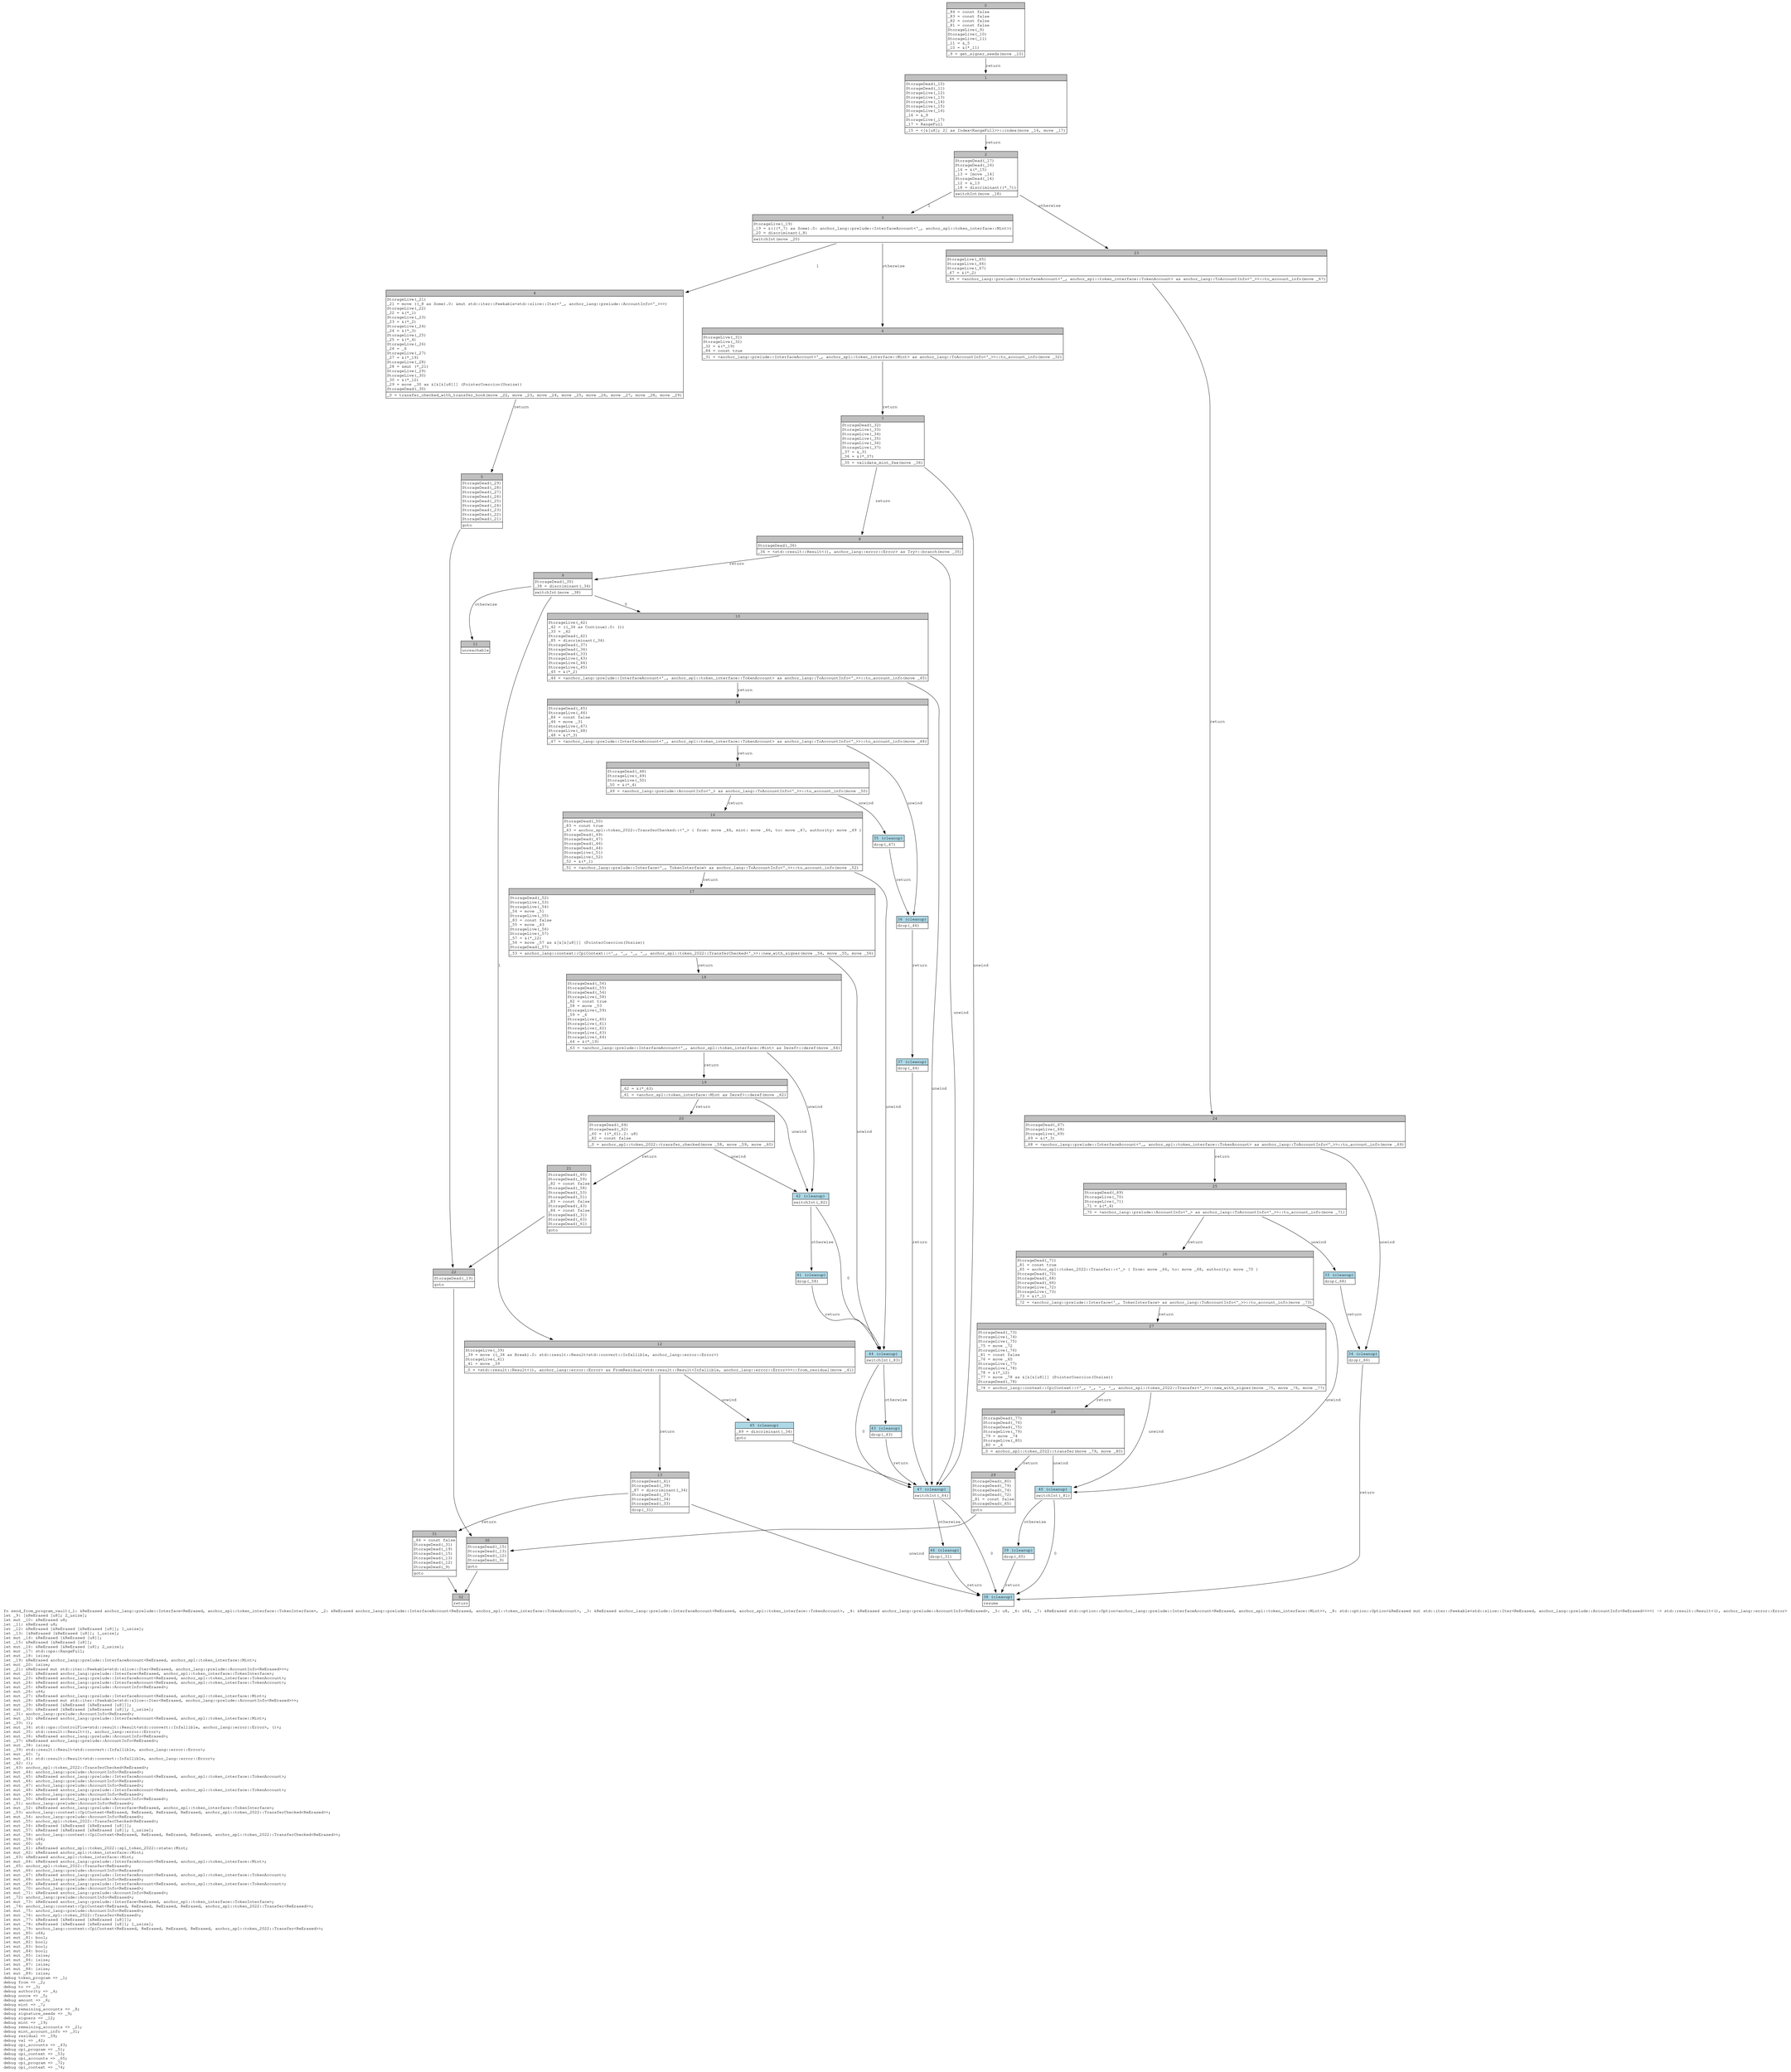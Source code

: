 digraph Mir_0_850 {
    graph [fontname="Courier, monospace"];
    node [fontname="Courier, monospace"];
    edge [fontname="Courier, monospace"];
    label=<fn send_from_program_vault(_1: &amp;ReErased anchor_lang::prelude::Interface&lt;ReErased, anchor_spl::token_interface::TokenInterface&gt;, _2: &amp;ReErased anchor_lang::prelude::InterfaceAccount&lt;ReErased, anchor_spl::token_interface::TokenAccount&gt;, _3: &amp;ReErased anchor_lang::prelude::InterfaceAccount&lt;ReErased, anchor_spl::token_interface::TokenAccount&gt;, _4: &amp;ReErased anchor_lang::prelude::AccountInfo&lt;ReErased&gt;, _5: u8, _6: u64, _7: &amp;ReErased std::option::Option&lt;anchor_lang::prelude::InterfaceAccount&lt;ReErased, anchor_spl::token_interface::Mint&gt;&gt;, _8: std::option::Option&lt;&amp;ReErased mut std::iter::Peekable&lt;std::slice::Iter&lt;ReErased, anchor_lang::prelude::AccountInfo&lt;ReErased&gt;&gt;&gt;&gt;) -&gt; std::result::Result&lt;(), anchor_lang::error::Error&gt;<br align="left"/>let _9: [&amp;ReErased [u8]; 2_usize];<br align="left"/>let mut _10: &amp;ReErased u8;<br align="left"/>let _11: &amp;ReErased u8;<br align="left"/>let _12: &amp;ReErased [&amp;ReErased [&amp;ReErased [u8]]; 1_usize];<br align="left"/>let _13: [&amp;ReErased [&amp;ReErased [u8]]; 1_usize];<br align="left"/>let mut _14: &amp;ReErased [&amp;ReErased [u8]];<br align="left"/>let _15: &amp;ReErased [&amp;ReErased [u8]];<br align="left"/>let mut _16: &amp;ReErased [&amp;ReErased [u8]; 2_usize];<br align="left"/>let mut _17: std::ops::RangeFull;<br align="left"/>let mut _18: isize;<br align="left"/>let _19: &amp;ReErased anchor_lang::prelude::InterfaceAccount&lt;ReErased, anchor_spl::token_interface::Mint&gt;;<br align="left"/>let mut _20: isize;<br align="left"/>let _21: &amp;ReErased mut std::iter::Peekable&lt;std::slice::Iter&lt;ReErased, anchor_lang::prelude::AccountInfo&lt;ReErased&gt;&gt;&gt;;<br align="left"/>let mut _22: &amp;ReErased anchor_lang::prelude::Interface&lt;ReErased, anchor_spl::token_interface::TokenInterface&gt;;<br align="left"/>let mut _23: &amp;ReErased anchor_lang::prelude::InterfaceAccount&lt;ReErased, anchor_spl::token_interface::TokenAccount&gt;;<br align="left"/>let mut _24: &amp;ReErased anchor_lang::prelude::InterfaceAccount&lt;ReErased, anchor_spl::token_interface::TokenAccount&gt;;<br align="left"/>let mut _25: &amp;ReErased anchor_lang::prelude::AccountInfo&lt;ReErased&gt;;<br align="left"/>let mut _26: u64;<br align="left"/>let mut _27: &amp;ReErased anchor_lang::prelude::InterfaceAccount&lt;ReErased, anchor_spl::token_interface::Mint&gt;;<br align="left"/>let mut _28: &amp;ReErased mut std::iter::Peekable&lt;std::slice::Iter&lt;ReErased, anchor_lang::prelude::AccountInfo&lt;ReErased&gt;&gt;&gt;;<br align="left"/>let mut _29: &amp;ReErased [&amp;ReErased [&amp;ReErased [u8]]];<br align="left"/>let mut _30: &amp;ReErased [&amp;ReErased [&amp;ReErased [u8]]; 1_usize];<br align="left"/>let _31: anchor_lang::prelude::AccountInfo&lt;ReErased&gt;;<br align="left"/>let mut _32: &amp;ReErased anchor_lang::prelude::InterfaceAccount&lt;ReErased, anchor_spl::token_interface::Mint&gt;;<br align="left"/>let _33: ();<br align="left"/>let mut _34: std::ops::ControlFlow&lt;std::result::Result&lt;std::convert::Infallible, anchor_lang::error::Error&gt;, ()&gt;;<br align="left"/>let mut _35: std::result::Result&lt;(), anchor_lang::error::Error&gt;;<br align="left"/>let mut _36: &amp;ReErased anchor_lang::prelude::AccountInfo&lt;ReErased&gt;;<br align="left"/>let _37: &amp;ReErased anchor_lang::prelude::AccountInfo&lt;ReErased&gt;;<br align="left"/>let mut _38: isize;<br align="left"/>let _39: std::result::Result&lt;std::convert::Infallible, anchor_lang::error::Error&gt;;<br align="left"/>let mut _40: !;<br align="left"/>let mut _41: std::result::Result&lt;std::convert::Infallible, anchor_lang::error::Error&gt;;<br align="left"/>let _42: ();<br align="left"/>let _43: anchor_spl::token_2022::TransferChecked&lt;ReErased&gt;;<br align="left"/>let mut _44: anchor_lang::prelude::AccountInfo&lt;ReErased&gt;;<br align="left"/>let mut _45: &amp;ReErased anchor_lang::prelude::InterfaceAccount&lt;ReErased, anchor_spl::token_interface::TokenAccount&gt;;<br align="left"/>let mut _46: anchor_lang::prelude::AccountInfo&lt;ReErased&gt;;<br align="left"/>let mut _47: anchor_lang::prelude::AccountInfo&lt;ReErased&gt;;<br align="left"/>let mut _48: &amp;ReErased anchor_lang::prelude::InterfaceAccount&lt;ReErased, anchor_spl::token_interface::TokenAccount&gt;;<br align="left"/>let mut _49: anchor_lang::prelude::AccountInfo&lt;ReErased&gt;;<br align="left"/>let mut _50: &amp;ReErased anchor_lang::prelude::AccountInfo&lt;ReErased&gt;;<br align="left"/>let _51: anchor_lang::prelude::AccountInfo&lt;ReErased&gt;;<br align="left"/>let mut _52: &amp;ReErased anchor_lang::prelude::Interface&lt;ReErased, anchor_spl::token_interface::TokenInterface&gt;;<br align="left"/>let _53: anchor_lang::context::CpiContext&lt;ReErased, ReErased, ReErased, ReErased, anchor_spl::token_2022::TransferChecked&lt;ReErased&gt;&gt;;<br align="left"/>let mut _54: anchor_lang::prelude::AccountInfo&lt;ReErased&gt;;<br align="left"/>let mut _55: anchor_spl::token_2022::TransferChecked&lt;ReErased&gt;;<br align="left"/>let mut _56: &amp;ReErased [&amp;ReErased [&amp;ReErased [u8]]];<br align="left"/>let mut _57: &amp;ReErased [&amp;ReErased [&amp;ReErased [u8]]; 1_usize];<br align="left"/>let mut _58: anchor_lang::context::CpiContext&lt;ReErased, ReErased, ReErased, ReErased, anchor_spl::token_2022::TransferChecked&lt;ReErased&gt;&gt;;<br align="left"/>let mut _59: u64;<br align="left"/>let mut _60: u8;<br align="left"/>let mut _61: &amp;ReErased anchor_spl::token_2022::spl_token_2022::state::Mint;<br align="left"/>let mut _62: &amp;ReErased anchor_spl::token_interface::Mint;<br align="left"/>let _63: &amp;ReErased anchor_spl::token_interface::Mint;<br align="left"/>let mut _64: &amp;ReErased anchor_lang::prelude::InterfaceAccount&lt;ReErased, anchor_spl::token_interface::Mint&gt;;<br align="left"/>let _65: anchor_spl::token_2022::Transfer&lt;ReErased&gt;;<br align="left"/>let mut _66: anchor_lang::prelude::AccountInfo&lt;ReErased&gt;;<br align="left"/>let mut _67: &amp;ReErased anchor_lang::prelude::InterfaceAccount&lt;ReErased, anchor_spl::token_interface::TokenAccount&gt;;<br align="left"/>let mut _68: anchor_lang::prelude::AccountInfo&lt;ReErased&gt;;<br align="left"/>let mut _69: &amp;ReErased anchor_lang::prelude::InterfaceAccount&lt;ReErased, anchor_spl::token_interface::TokenAccount&gt;;<br align="left"/>let mut _70: anchor_lang::prelude::AccountInfo&lt;ReErased&gt;;<br align="left"/>let mut _71: &amp;ReErased anchor_lang::prelude::AccountInfo&lt;ReErased&gt;;<br align="left"/>let _72: anchor_lang::prelude::AccountInfo&lt;ReErased&gt;;<br align="left"/>let mut _73: &amp;ReErased anchor_lang::prelude::Interface&lt;ReErased, anchor_spl::token_interface::TokenInterface&gt;;<br align="left"/>let _74: anchor_lang::context::CpiContext&lt;ReErased, ReErased, ReErased, ReErased, anchor_spl::token_2022::Transfer&lt;ReErased&gt;&gt;;<br align="left"/>let mut _75: anchor_lang::prelude::AccountInfo&lt;ReErased&gt;;<br align="left"/>let mut _76: anchor_spl::token_2022::Transfer&lt;ReErased&gt;;<br align="left"/>let mut _77: &amp;ReErased [&amp;ReErased [&amp;ReErased [u8]]];<br align="left"/>let mut _78: &amp;ReErased [&amp;ReErased [&amp;ReErased [u8]]; 1_usize];<br align="left"/>let mut _79: anchor_lang::context::CpiContext&lt;ReErased, ReErased, ReErased, ReErased, anchor_spl::token_2022::Transfer&lt;ReErased&gt;&gt;;<br align="left"/>let mut _80: u64;<br align="left"/>let mut _81: bool;<br align="left"/>let mut _82: bool;<br align="left"/>let mut _83: bool;<br align="left"/>let mut _84: bool;<br align="left"/>let mut _85: isize;<br align="left"/>let mut _86: isize;<br align="left"/>let mut _87: isize;<br align="left"/>let mut _88: isize;<br align="left"/>let mut _89: isize;<br align="left"/>debug token_program =&gt; _1;<br align="left"/>debug from =&gt; _2;<br align="left"/>debug to =&gt; _3;<br align="left"/>debug authority =&gt; _4;<br align="left"/>debug nonce =&gt; _5;<br align="left"/>debug amount =&gt; _6;<br align="left"/>debug mint =&gt; _7;<br align="left"/>debug remaining_accounts =&gt; _8;<br align="left"/>debug signature_seeds =&gt; _9;<br align="left"/>debug signers =&gt; _12;<br align="left"/>debug mint =&gt; _19;<br align="left"/>debug remaining_accounts =&gt; _21;<br align="left"/>debug mint_account_info =&gt; _31;<br align="left"/>debug residual =&gt; _39;<br align="left"/>debug val =&gt; _42;<br align="left"/>debug cpi_accounts =&gt; _43;<br align="left"/>debug cpi_program =&gt; _51;<br align="left"/>debug cpi_context =&gt; _53;<br align="left"/>debug cpi_accounts =&gt; _65;<br align="left"/>debug cpi_program =&gt; _72;<br align="left"/>debug cpi_context =&gt; _74;<br align="left"/>>;
    bb0__0_850 [shape="none", label=<<table border="0" cellborder="1" cellspacing="0"><tr><td bgcolor="gray" align="center" colspan="1">0</td></tr><tr><td align="left" balign="left">_84 = const false<br/>_83 = const false<br/>_82 = const false<br/>_81 = const false<br/>StorageLive(_9)<br/>StorageLive(_10)<br/>StorageLive(_11)<br/>_11 = &amp;_5<br/>_10 = &amp;(*_11)<br/></td></tr><tr><td align="left">_9 = get_signer_seeds(move _10)</td></tr></table>>];
    bb1__0_850 [shape="none", label=<<table border="0" cellborder="1" cellspacing="0"><tr><td bgcolor="gray" align="center" colspan="1">1</td></tr><tr><td align="left" balign="left">StorageDead(_10)<br/>StorageDead(_11)<br/>StorageLive(_12)<br/>StorageLive(_13)<br/>StorageLive(_14)<br/>StorageLive(_15)<br/>StorageLive(_16)<br/>_16 = &amp;_9<br/>StorageLive(_17)<br/>_17 = RangeFull<br/></td></tr><tr><td align="left">_15 = &lt;[&amp;[u8]; 2] as Index&lt;RangeFull&gt;&gt;::index(move _16, move _17)</td></tr></table>>];
    bb2__0_850 [shape="none", label=<<table border="0" cellborder="1" cellspacing="0"><tr><td bgcolor="gray" align="center" colspan="1">2</td></tr><tr><td align="left" balign="left">StorageDead(_17)<br/>StorageDead(_16)<br/>_14 = &amp;(*_15)<br/>_13 = [move _14]<br/>StorageDead(_14)<br/>_12 = &amp;_13<br/>_18 = discriminant((*_7))<br/></td></tr><tr><td align="left">switchInt(move _18)</td></tr></table>>];
    bb3__0_850 [shape="none", label=<<table border="0" cellborder="1" cellspacing="0"><tr><td bgcolor="gray" align="center" colspan="1">3</td></tr><tr><td align="left" balign="left">StorageLive(_19)<br/>_19 = &amp;(((*_7) as Some).0: anchor_lang::prelude::InterfaceAccount&lt;'_, anchor_spl::token_interface::Mint&gt;)<br/>_20 = discriminant(_8)<br/></td></tr><tr><td align="left">switchInt(move _20)</td></tr></table>>];
    bb4__0_850 [shape="none", label=<<table border="0" cellborder="1" cellspacing="0"><tr><td bgcolor="gray" align="center" colspan="1">4</td></tr><tr><td align="left" balign="left">StorageLive(_21)<br/>_21 = move ((_8 as Some).0: &amp;mut std::iter::Peekable&lt;std::slice::Iter&lt;'_, anchor_lang::prelude::AccountInfo&lt;'_&gt;&gt;&gt;)<br/>StorageLive(_22)<br/>_22 = &amp;(*_1)<br/>StorageLive(_23)<br/>_23 = &amp;(*_2)<br/>StorageLive(_24)<br/>_24 = &amp;(*_3)<br/>StorageLive(_25)<br/>_25 = &amp;(*_4)<br/>StorageLive(_26)<br/>_26 = _6<br/>StorageLive(_27)<br/>_27 = &amp;(*_19)<br/>StorageLive(_28)<br/>_28 = &amp;mut (*_21)<br/>StorageLive(_29)<br/>StorageLive(_30)<br/>_30 = &amp;(*_12)<br/>_29 = move _30 as &amp;[&amp;[&amp;[u8]]] (PointerCoercion(Unsize))<br/>StorageDead(_30)<br/></td></tr><tr><td align="left">_0 = transfer_checked_with_transfer_hook(move _22, move _23, move _24, move _25, move _26, move _27, move _28, move _29)</td></tr></table>>];
    bb5__0_850 [shape="none", label=<<table border="0" cellborder="1" cellspacing="0"><tr><td bgcolor="gray" align="center" colspan="1">5</td></tr><tr><td align="left" balign="left">StorageDead(_29)<br/>StorageDead(_28)<br/>StorageDead(_27)<br/>StorageDead(_26)<br/>StorageDead(_25)<br/>StorageDead(_24)<br/>StorageDead(_23)<br/>StorageDead(_22)<br/>StorageDead(_21)<br/></td></tr><tr><td align="left">goto</td></tr></table>>];
    bb6__0_850 [shape="none", label=<<table border="0" cellborder="1" cellspacing="0"><tr><td bgcolor="gray" align="center" colspan="1">6</td></tr><tr><td align="left" balign="left">StorageLive(_31)<br/>StorageLive(_32)<br/>_32 = &amp;(*_19)<br/>_84 = const true<br/></td></tr><tr><td align="left">_31 = &lt;anchor_lang::prelude::InterfaceAccount&lt;'_, anchor_spl::token_interface::Mint&gt; as anchor_lang::ToAccountInfo&lt;'_&gt;&gt;::to_account_info(move _32)</td></tr></table>>];
    bb7__0_850 [shape="none", label=<<table border="0" cellborder="1" cellspacing="0"><tr><td bgcolor="gray" align="center" colspan="1">7</td></tr><tr><td align="left" balign="left">StorageDead(_32)<br/>StorageLive(_33)<br/>StorageLive(_34)<br/>StorageLive(_35)<br/>StorageLive(_36)<br/>StorageLive(_37)<br/>_37 = &amp;_31<br/>_36 = &amp;(*_37)<br/></td></tr><tr><td align="left">_35 = validate_mint_fee(move _36)</td></tr></table>>];
    bb8__0_850 [shape="none", label=<<table border="0" cellborder="1" cellspacing="0"><tr><td bgcolor="gray" align="center" colspan="1">8</td></tr><tr><td align="left" balign="left">StorageDead(_36)<br/></td></tr><tr><td align="left">_34 = &lt;std::result::Result&lt;(), anchor_lang::error::Error&gt; as Try&gt;::branch(move _35)</td></tr></table>>];
    bb9__0_850 [shape="none", label=<<table border="0" cellborder="1" cellspacing="0"><tr><td bgcolor="gray" align="center" colspan="1">9</td></tr><tr><td align="left" balign="left">StorageDead(_35)<br/>_38 = discriminant(_34)<br/></td></tr><tr><td align="left">switchInt(move _38)</td></tr></table>>];
    bb10__0_850 [shape="none", label=<<table border="0" cellborder="1" cellspacing="0"><tr><td bgcolor="gray" align="center" colspan="1">10</td></tr><tr><td align="left" balign="left">StorageLive(_42)<br/>_42 = ((_34 as Continue).0: ())<br/>_33 = _42<br/>StorageDead(_42)<br/>_85 = discriminant(_34)<br/>StorageDead(_37)<br/>StorageDead(_34)<br/>StorageDead(_33)<br/>StorageLive(_43)<br/>StorageLive(_44)<br/>StorageLive(_45)<br/>_45 = &amp;(*_2)<br/></td></tr><tr><td align="left">_44 = &lt;anchor_lang::prelude::InterfaceAccount&lt;'_, anchor_spl::token_interface::TokenAccount&gt; as anchor_lang::ToAccountInfo&lt;'_&gt;&gt;::to_account_info(move _45)</td></tr></table>>];
    bb11__0_850 [shape="none", label=<<table border="0" cellborder="1" cellspacing="0"><tr><td bgcolor="gray" align="center" colspan="1">11</td></tr><tr><td align="left">unreachable</td></tr></table>>];
    bb12__0_850 [shape="none", label=<<table border="0" cellborder="1" cellspacing="0"><tr><td bgcolor="gray" align="center" colspan="1">12</td></tr><tr><td align="left" balign="left">StorageLive(_39)<br/>_39 = move ((_34 as Break).0: std::result::Result&lt;std::convert::Infallible, anchor_lang::error::Error&gt;)<br/>StorageLive(_41)<br/>_41 = move _39<br/></td></tr><tr><td align="left">_0 = &lt;std::result::Result&lt;(), anchor_lang::error::Error&gt; as FromResidual&lt;std::result::Result&lt;Infallible, anchor_lang::error::Error&gt;&gt;&gt;::from_residual(move _41)</td></tr></table>>];
    bb13__0_850 [shape="none", label=<<table border="0" cellborder="1" cellspacing="0"><tr><td bgcolor="gray" align="center" colspan="1">13</td></tr><tr><td align="left" balign="left">StorageDead(_41)<br/>StorageDead(_39)<br/>_87 = discriminant(_34)<br/>StorageDead(_37)<br/>StorageDead(_34)<br/>StorageDead(_33)<br/></td></tr><tr><td align="left">drop(_31)</td></tr></table>>];
    bb14__0_850 [shape="none", label=<<table border="0" cellborder="1" cellspacing="0"><tr><td bgcolor="gray" align="center" colspan="1">14</td></tr><tr><td align="left" balign="left">StorageDead(_45)<br/>StorageLive(_46)<br/>_84 = const false<br/>_46 = move _31<br/>StorageLive(_47)<br/>StorageLive(_48)<br/>_48 = &amp;(*_3)<br/></td></tr><tr><td align="left">_47 = &lt;anchor_lang::prelude::InterfaceAccount&lt;'_, anchor_spl::token_interface::TokenAccount&gt; as anchor_lang::ToAccountInfo&lt;'_&gt;&gt;::to_account_info(move _48)</td></tr></table>>];
    bb15__0_850 [shape="none", label=<<table border="0" cellborder="1" cellspacing="0"><tr><td bgcolor="gray" align="center" colspan="1">15</td></tr><tr><td align="left" balign="left">StorageDead(_48)<br/>StorageLive(_49)<br/>StorageLive(_50)<br/>_50 = &amp;(*_4)<br/></td></tr><tr><td align="left">_49 = &lt;anchor_lang::prelude::AccountInfo&lt;'_&gt; as anchor_lang::ToAccountInfo&lt;'_&gt;&gt;::to_account_info(move _50)</td></tr></table>>];
    bb16__0_850 [shape="none", label=<<table border="0" cellborder="1" cellspacing="0"><tr><td bgcolor="gray" align="center" colspan="1">16</td></tr><tr><td align="left" balign="left">StorageDead(_50)<br/>_83 = const true<br/>_43 = anchor_spl::token_2022::TransferChecked::&lt;'_&gt; { from: move _44, mint: move _46, to: move _47, authority: move _49 }<br/>StorageDead(_49)<br/>StorageDead(_47)<br/>StorageDead(_46)<br/>StorageDead(_44)<br/>StorageLive(_51)<br/>StorageLive(_52)<br/>_52 = &amp;(*_1)<br/></td></tr><tr><td align="left">_51 = &lt;anchor_lang::prelude::Interface&lt;'_, TokenInterface&gt; as anchor_lang::ToAccountInfo&lt;'_&gt;&gt;::to_account_info(move _52)</td></tr></table>>];
    bb17__0_850 [shape="none", label=<<table border="0" cellborder="1" cellspacing="0"><tr><td bgcolor="gray" align="center" colspan="1">17</td></tr><tr><td align="left" balign="left">StorageDead(_52)<br/>StorageLive(_53)<br/>StorageLive(_54)<br/>_54 = move _51<br/>StorageLive(_55)<br/>_83 = const false<br/>_55 = move _43<br/>StorageLive(_56)<br/>StorageLive(_57)<br/>_57 = &amp;(*_12)<br/>_56 = move _57 as &amp;[&amp;[&amp;[u8]]] (PointerCoercion(Unsize))<br/>StorageDead(_57)<br/></td></tr><tr><td align="left">_53 = anchor_lang::context::CpiContext::&lt;'_, '_, '_, '_, anchor_spl::token_2022::TransferChecked&lt;'_&gt;&gt;::new_with_signer(move _54, move _55, move _56)</td></tr></table>>];
    bb18__0_850 [shape="none", label=<<table border="0" cellborder="1" cellspacing="0"><tr><td bgcolor="gray" align="center" colspan="1">18</td></tr><tr><td align="left" balign="left">StorageDead(_56)<br/>StorageDead(_55)<br/>StorageDead(_54)<br/>StorageLive(_58)<br/>_82 = const true<br/>_58 = move _53<br/>StorageLive(_59)<br/>_59 = _6<br/>StorageLive(_60)<br/>StorageLive(_61)<br/>StorageLive(_62)<br/>StorageLive(_63)<br/>StorageLive(_64)<br/>_64 = &amp;(*_19)<br/></td></tr><tr><td align="left">_63 = &lt;anchor_lang::prelude::InterfaceAccount&lt;'_, anchor_spl::token_interface::Mint&gt; as Deref&gt;::deref(move _64)</td></tr></table>>];
    bb19__0_850 [shape="none", label=<<table border="0" cellborder="1" cellspacing="0"><tr><td bgcolor="gray" align="center" colspan="1">19</td></tr><tr><td align="left" balign="left">_62 = &amp;(*_63)<br/></td></tr><tr><td align="left">_61 = &lt;anchor_spl::token_interface::Mint as Deref&gt;::deref(move _62)</td></tr></table>>];
    bb20__0_850 [shape="none", label=<<table border="0" cellborder="1" cellspacing="0"><tr><td bgcolor="gray" align="center" colspan="1">20</td></tr><tr><td align="left" balign="left">StorageDead(_64)<br/>StorageDead(_62)<br/>_60 = ((*_61).2: u8)<br/>_82 = const false<br/></td></tr><tr><td align="left">_0 = anchor_spl::token_2022::transfer_checked(move _58, move _59, move _60)</td></tr></table>>];
    bb21__0_850 [shape="none", label=<<table border="0" cellborder="1" cellspacing="0"><tr><td bgcolor="gray" align="center" colspan="1">21</td></tr><tr><td align="left" balign="left">StorageDead(_60)<br/>StorageDead(_59)<br/>_82 = const false<br/>StorageDead(_58)<br/>StorageDead(_53)<br/>StorageDead(_51)<br/>_83 = const false<br/>StorageDead(_43)<br/>_84 = const false<br/>StorageDead(_31)<br/>StorageDead(_63)<br/>StorageDead(_61)<br/></td></tr><tr><td align="left">goto</td></tr></table>>];
    bb22__0_850 [shape="none", label=<<table border="0" cellborder="1" cellspacing="0"><tr><td bgcolor="gray" align="center" colspan="1">22</td></tr><tr><td align="left" balign="left">StorageDead(_19)<br/></td></tr><tr><td align="left">goto</td></tr></table>>];
    bb23__0_850 [shape="none", label=<<table border="0" cellborder="1" cellspacing="0"><tr><td bgcolor="gray" align="center" colspan="1">23</td></tr><tr><td align="left" balign="left">StorageLive(_65)<br/>StorageLive(_66)<br/>StorageLive(_67)<br/>_67 = &amp;(*_2)<br/></td></tr><tr><td align="left">_66 = &lt;anchor_lang::prelude::InterfaceAccount&lt;'_, anchor_spl::token_interface::TokenAccount&gt; as anchor_lang::ToAccountInfo&lt;'_&gt;&gt;::to_account_info(move _67)</td></tr></table>>];
    bb24__0_850 [shape="none", label=<<table border="0" cellborder="1" cellspacing="0"><tr><td bgcolor="gray" align="center" colspan="1">24</td></tr><tr><td align="left" balign="left">StorageDead(_67)<br/>StorageLive(_68)<br/>StorageLive(_69)<br/>_69 = &amp;(*_3)<br/></td></tr><tr><td align="left">_68 = &lt;anchor_lang::prelude::InterfaceAccount&lt;'_, anchor_spl::token_interface::TokenAccount&gt; as anchor_lang::ToAccountInfo&lt;'_&gt;&gt;::to_account_info(move _69)</td></tr></table>>];
    bb25__0_850 [shape="none", label=<<table border="0" cellborder="1" cellspacing="0"><tr><td bgcolor="gray" align="center" colspan="1">25</td></tr><tr><td align="left" balign="left">StorageDead(_69)<br/>StorageLive(_70)<br/>StorageLive(_71)<br/>_71 = &amp;(*_4)<br/></td></tr><tr><td align="left">_70 = &lt;anchor_lang::prelude::AccountInfo&lt;'_&gt; as anchor_lang::ToAccountInfo&lt;'_&gt;&gt;::to_account_info(move _71)</td></tr></table>>];
    bb26__0_850 [shape="none", label=<<table border="0" cellborder="1" cellspacing="0"><tr><td bgcolor="gray" align="center" colspan="1">26</td></tr><tr><td align="left" balign="left">StorageDead(_71)<br/>_81 = const true<br/>_65 = anchor_spl::token_2022::Transfer::&lt;'_&gt; { from: move _66, to: move _68, authority: move _70 }<br/>StorageDead(_70)<br/>StorageDead(_68)<br/>StorageDead(_66)<br/>StorageLive(_72)<br/>StorageLive(_73)<br/>_73 = &amp;(*_1)<br/></td></tr><tr><td align="left">_72 = &lt;anchor_lang::prelude::Interface&lt;'_, TokenInterface&gt; as anchor_lang::ToAccountInfo&lt;'_&gt;&gt;::to_account_info(move _73)</td></tr></table>>];
    bb27__0_850 [shape="none", label=<<table border="0" cellborder="1" cellspacing="0"><tr><td bgcolor="gray" align="center" colspan="1">27</td></tr><tr><td align="left" balign="left">StorageDead(_73)<br/>StorageLive(_74)<br/>StorageLive(_75)<br/>_75 = move _72<br/>StorageLive(_76)<br/>_81 = const false<br/>_76 = move _65<br/>StorageLive(_77)<br/>StorageLive(_78)<br/>_78 = &amp;(*_12)<br/>_77 = move _78 as &amp;[&amp;[&amp;[u8]]] (PointerCoercion(Unsize))<br/>StorageDead(_78)<br/></td></tr><tr><td align="left">_74 = anchor_lang::context::CpiContext::&lt;'_, '_, '_, '_, anchor_spl::token_2022::Transfer&lt;'_&gt;&gt;::new_with_signer(move _75, move _76, move _77)</td></tr></table>>];
    bb28__0_850 [shape="none", label=<<table border="0" cellborder="1" cellspacing="0"><tr><td bgcolor="gray" align="center" colspan="1">28</td></tr><tr><td align="left" balign="left">StorageDead(_77)<br/>StorageDead(_76)<br/>StorageDead(_75)<br/>StorageLive(_79)<br/>_79 = move _74<br/>StorageLive(_80)<br/>_80 = _6<br/></td></tr><tr><td align="left">_0 = anchor_spl::token_2022::transfer(move _79, move _80)</td></tr></table>>];
    bb29__0_850 [shape="none", label=<<table border="0" cellborder="1" cellspacing="0"><tr><td bgcolor="gray" align="center" colspan="1">29</td></tr><tr><td align="left" balign="left">StorageDead(_80)<br/>StorageDead(_79)<br/>StorageDead(_74)<br/>StorageDead(_72)<br/>_81 = const false<br/>StorageDead(_65)<br/></td></tr><tr><td align="left">goto</td></tr></table>>];
    bb30__0_850 [shape="none", label=<<table border="0" cellborder="1" cellspacing="0"><tr><td bgcolor="gray" align="center" colspan="1">30</td></tr><tr><td align="left" balign="left">StorageDead(_15)<br/>StorageDead(_13)<br/>StorageDead(_12)<br/>StorageDead(_9)<br/></td></tr><tr><td align="left">goto</td></tr></table>>];
    bb31__0_850 [shape="none", label=<<table border="0" cellborder="1" cellspacing="0"><tr><td bgcolor="gray" align="center" colspan="1">31</td></tr><tr><td align="left" balign="left">_84 = const false<br/>StorageDead(_31)<br/>StorageDead(_19)<br/>StorageDead(_15)<br/>StorageDead(_13)<br/>StorageDead(_12)<br/>StorageDead(_9)<br/></td></tr><tr><td align="left">goto</td></tr></table>>];
    bb32__0_850 [shape="none", label=<<table border="0" cellborder="1" cellspacing="0"><tr><td bgcolor="gray" align="center" colspan="1">32</td></tr><tr><td align="left">return</td></tr></table>>];
    bb33__0_850 [shape="none", label=<<table border="0" cellborder="1" cellspacing="0"><tr><td bgcolor="lightblue" align="center" colspan="1">33 (cleanup)</td></tr><tr><td align="left">drop(_68)</td></tr></table>>];
    bb34__0_850 [shape="none", label=<<table border="0" cellborder="1" cellspacing="0"><tr><td bgcolor="lightblue" align="center" colspan="1">34 (cleanup)</td></tr><tr><td align="left">drop(_66)</td></tr></table>>];
    bb35__0_850 [shape="none", label=<<table border="0" cellborder="1" cellspacing="0"><tr><td bgcolor="lightblue" align="center" colspan="1">35 (cleanup)</td></tr><tr><td align="left">drop(_47)</td></tr></table>>];
    bb36__0_850 [shape="none", label=<<table border="0" cellborder="1" cellspacing="0"><tr><td bgcolor="lightblue" align="center" colspan="1">36 (cleanup)</td></tr><tr><td align="left">drop(_46)</td></tr></table>>];
    bb37__0_850 [shape="none", label=<<table border="0" cellborder="1" cellspacing="0"><tr><td bgcolor="lightblue" align="center" colspan="1">37 (cleanup)</td></tr><tr><td align="left">drop(_44)</td></tr></table>>];
    bb38__0_850 [shape="none", label=<<table border="0" cellborder="1" cellspacing="0"><tr><td bgcolor="lightblue" align="center" colspan="1">38 (cleanup)</td></tr><tr><td align="left">resume</td></tr></table>>];
    bb39__0_850 [shape="none", label=<<table border="0" cellborder="1" cellspacing="0"><tr><td bgcolor="lightblue" align="center" colspan="1">39 (cleanup)</td></tr><tr><td align="left">drop(_65)</td></tr></table>>];
    bb40__0_850 [shape="none", label=<<table border="0" cellborder="1" cellspacing="0"><tr><td bgcolor="lightblue" align="center" colspan="1">40 (cleanup)</td></tr><tr><td align="left">switchInt(_81)</td></tr></table>>];
    bb41__0_850 [shape="none", label=<<table border="0" cellborder="1" cellspacing="0"><tr><td bgcolor="lightblue" align="center" colspan="1">41 (cleanup)</td></tr><tr><td align="left">drop(_58)</td></tr></table>>];
    bb42__0_850 [shape="none", label=<<table border="0" cellborder="1" cellspacing="0"><tr><td bgcolor="lightblue" align="center" colspan="1">42 (cleanup)</td></tr><tr><td align="left">switchInt(_82)</td></tr></table>>];
    bb43__0_850 [shape="none", label=<<table border="0" cellborder="1" cellspacing="0"><tr><td bgcolor="lightblue" align="center" colspan="1">43 (cleanup)</td></tr><tr><td align="left">drop(_43)</td></tr></table>>];
    bb44__0_850 [shape="none", label=<<table border="0" cellborder="1" cellspacing="0"><tr><td bgcolor="lightblue" align="center" colspan="1">44 (cleanup)</td></tr><tr><td align="left">switchInt(_83)</td></tr></table>>];
    bb45__0_850 [shape="none", label=<<table border="0" cellborder="1" cellspacing="0"><tr><td bgcolor="lightblue" align="center" colspan="1">45 (cleanup)</td></tr><tr><td align="left" balign="left">_89 = discriminant(_34)<br/></td></tr><tr><td align="left">goto</td></tr></table>>];
    bb46__0_850 [shape="none", label=<<table border="0" cellborder="1" cellspacing="0"><tr><td bgcolor="lightblue" align="center" colspan="1">46 (cleanup)</td></tr><tr><td align="left">drop(_31)</td></tr></table>>];
    bb47__0_850 [shape="none", label=<<table border="0" cellborder="1" cellspacing="0"><tr><td bgcolor="lightblue" align="center" colspan="1">47 (cleanup)</td></tr><tr><td align="left">switchInt(_84)</td></tr></table>>];
    bb0__0_850 -> bb1__0_850 [label="return"];
    bb1__0_850 -> bb2__0_850 [label="return"];
    bb2__0_850 -> bb3__0_850 [label="1"];
    bb2__0_850 -> bb23__0_850 [label="otherwise"];
    bb3__0_850 -> bb4__0_850 [label="1"];
    bb3__0_850 -> bb6__0_850 [label="otherwise"];
    bb4__0_850 -> bb5__0_850 [label="return"];
    bb5__0_850 -> bb22__0_850 [label=""];
    bb6__0_850 -> bb7__0_850 [label="return"];
    bb7__0_850 -> bb8__0_850 [label="return"];
    bb7__0_850 -> bb47__0_850 [label="unwind"];
    bb8__0_850 -> bb9__0_850 [label="return"];
    bb8__0_850 -> bb47__0_850 [label="unwind"];
    bb9__0_850 -> bb10__0_850 [label="0"];
    bb9__0_850 -> bb12__0_850 [label="1"];
    bb9__0_850 -> bb11__0_850 [label="otherwise"];
    bb10__0_850 -> bb14__0_850 [label="return"];
    bb10__0_850 -> bb47__0_850 [label="unwind"];
    bb12__0_850 -> bb13__0_850 [label="return"];
    bb12__0_850 -> bb45__0_850 [label="unwind"];
    bb13__0_850 -> bb31__0_850 [label="return"];
    bb13__0_850 -> bb38__0_850 [label="unwind"];
    bb14__0_850 -> bb15__0_850 [label="return"];
    bb14__0_850 -> bb36__0_850 [label="unwind"];
    bb15__0_850 -> bb16__0_850 [label="return"];
    bb15__0_850 -> bb35__0_850 [label="unwind"];
    bb16__0_850 -> bb17__0_850 [label="return"];
    bb16__0_850 -> bb44__0_850 [label="unwind"];
    bb17__0_850 -> bb18__0_850 [label="return"];
    bb17__0_850 -> bb44__0_850 [label="unwind"];
    bb18__0_850 -> bb19__0_850 [label="return"];
    bb18__0_850 -> bb42__0_850 [label="unwind"];
    bb19__0_850 -> bb20__0_850 [label="return"];
    bb19__0_850 -> bb42__0_850 [label="unwind"];
    bb20__0_850 -> bb21__0_850 [label="return"];
    bb20__0_850 -> bb42__0_850 [label="unwind"];
    bb21__0_850 -> bb22__0_850 [label=""];
    bb22__0_850 -> bb30__0_850 [label=""];
    bb23__0_850 -> bb24__0_850 [label="return"];
    bb24__0_850 -> bb25__0_850 [label="return"];
    bb24__0_850 -> bb34__0_850 [label="unwind"];
    bb25__0_850 -> bb26__0_850 [label="return"];
    bb25__0_850 -> bb33__0_850 [label="unwind"];
    bb26__0_850 -> bb27__0_850 [label="return"];
    bb26__0_850 -> bb40__0_850 [label="unwind"];
    bb27__0_850 -> bb28__0_850 [label="return"];
    bb27__0_850 -> bb40__0_850 [label="unwind"];
    bb28__0_850 -> bb29__0_850 [label="return"];
    bb28__0_850 -> bb40__0_850 [label="unwind"];
    bb29__0_850 -> bb30__0_850 [label=""];
    bb30__0_850 -> bb32__0_850 [label=""];
    bb31__0_850 -> bb32__0_850 [label=""];
    bb33__0_850 -> bb34__0_850 [label="return"];
    bb34__0_850 -> bb38__0_850 [label="return"];
    bb35__0_850 -> bb36__0_850 [label="return"];
    bb36__0_850 -> bb37__0_850 [label="return"];
    bb37__0_850 -> bb47__0_850 [label="return"];
    bb39__0_850 -> bb38__0_850 [label="return"];
    bb40__0_850 -> bb38__0_850 [label="0"];
    bb40__0_850 -> bb39__0_850 [label="otherwise"];
    bb41__0_850 -> bb44__0_850 [label="return"];
    bb42__0_850 -> bb44__0_850 [label="0"];
    bb42__0_850 -> bb41__0_850 [label="otherwise"];
    bb43__0_850 -> bb47__0_850 [label="return"];
    bb44__0_850 -> bb47__0_850 [label="0"];
    bb44__0_850 -> bb43__0_850 [label="otherwise"];
    bb45__0_850 -> bb47__0_850 [label=""];
    bb46__0_850 -> bb38__0_850 [label="return"];
    bb47__0_850 -> bb38__0_850 [label="0"];
    bb47__0_850 -> bb46__0_850 [label="otherwise"];
}
